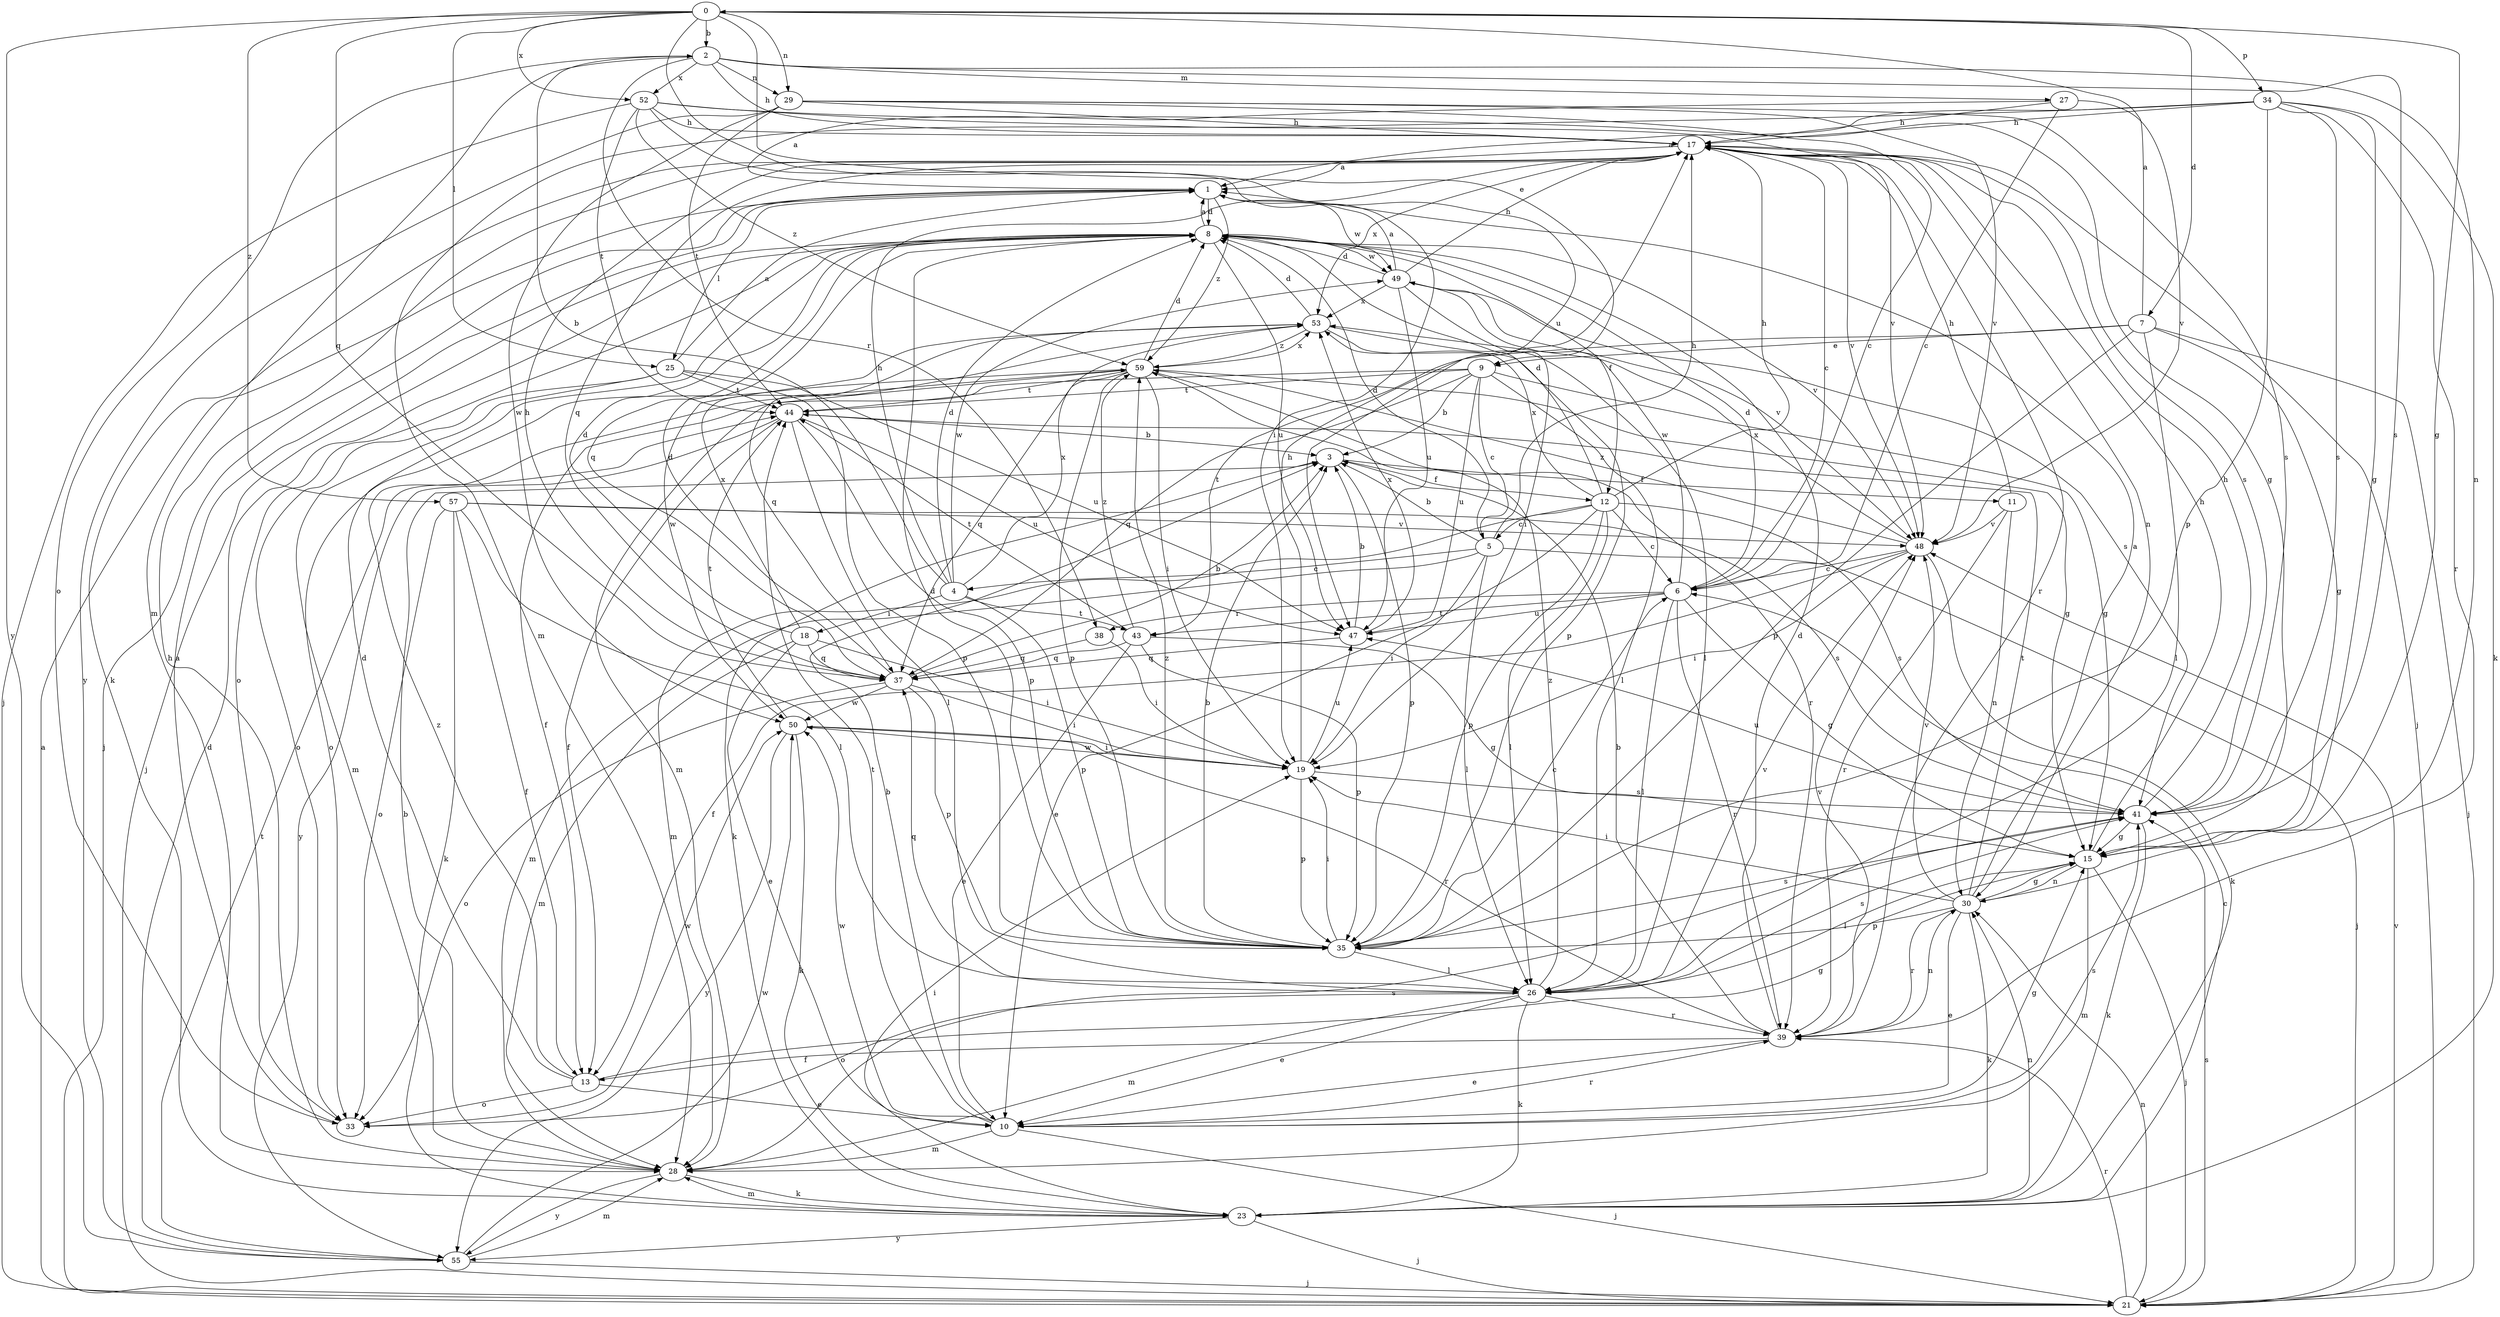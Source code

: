 strict digraph  {
0;
1;
2;
3;
4;
5;
6;
7;
8;
9;
10;
11;
12;
13;
15;
17;
18;
19;
21;
23;
25;
26;
27;
28;
29;
30;
33;
34;
35;
37;
38;
39;
41;
43;
44;
47;
48;
49;
50;
52;
53;
55;
57;
59;
0 -> 2  [label=b];
0 -> 7  [label=d];
0 -> 9  [label=e];
0 -> 15  [label=g];
0 -> 25  [label=l];
0 -> 29  [label=n];
0 -> 34  [label=p];
0 -> 37  [label=q];
0 -> 47  [label=u];
0 -> 52  [label=x];
0 -> 55  [label=y];
0 -> 57  [label=z];
1 -> 8  [label=d];
1 -> 21  [label=j];
1 -> 25  [label=l];
1 -> 49  [label=w];
1 -> 59  [label=z];
2 -> 17  [label=h];
2 -> 27  [label=m];
2 -> 28  [label=m];
2 -> 29  [label=n];
2 -> 30  [label=n];
2 -> 33  [label=o];
2 -> 38  [label=r];
2 -> 41  [label=s];
2 -> 52  [label=x];
3 -> 11  [label=f];
3 -> 12  [label=f];
3 -> 23  [label=k];
3 -> 35  [label=p];
4 -> 2  [label=b];
4 -> 8  [label=d];
4 -> 17  [label=h];
4 -> 18  [label=i];
4 -> 35  [label=p];
4 -> 43  [label=t];
4 -> 49  [label=w];
4 -> 53  [label=x];
5 -> 3  [label=b];
5 -> 4  [label=c];
5 -> 8  [label=d];
5 -> 17  [label=h];
5 -> 19  [label=i];
5 -> 21  [label=j];
5 -> 26  [label=l];
5 -> 28  [label=m];
6 -> 8  [label=d];
6 -> 15  [label=g];
6 -> 26  [label=l];
6 -> 38  [label=r];
6 -> 39  [label=r];
6 -> 43  [label=t];
6 -> 47  [label=u];
6 -> 49  [label=w];
7 -> 0  [label=a];
7 -> 9  [label=e];
7 -> 15  [label=g];
7 -> 21  [label=j];
7 -> 26  [label=l];
7 -> 35  [label=p];
7 -> 43  [label=t];
8 -> 1  [label=a];
8 -> 12  [label=f];
8 -> 21  [label=j];
8 -> 33  [label=o];
8 -> 37  [label=q];
8 -> 47  [label=u];
8 -> 48  [label=v];
8 -> 49  [label=w];
9 -> 3  [label=b];
9 -> 5  [label=c];
9 -> 13  [label=f];
9 -> 15  [label=g];
9 -> 26  [label=l];
9 -> 37  [label=q];
9 -> 44  [label=t];
9 -> 47  [label=u];
10 -> 3  [label=b];
10 -> 15  [label=g];
10 -> 21  [label=j];
10 -> 28  [label=m];
10 -> 39  [label=r];
10 -> 41  [label=s];
10 -> 44  [label=t];
10 -> 50  [label=w];
11 -> 17  [label=h];
11 -> 30  [label=n];
11 -> 39  [label=r];
11 -> 48  [label=v];
12 -> 5  [label=c];
12 -> 6  [label=c];
12 -> 8  [label=d];
12 -> 10  [label=e];
12 -> 17  [label=h];
12 -> 26  [label=l];
12 -> 28  [label=m];
12 -> 35  [label=p];
12 -> 41  [label=s];
12 -> 53  [label=x];
13 -> 8  [label=d];
13 -> 10  [label=e];
13 -> 15  [label=g];
13 -> 33  [label=o];
13 -> 59  [label=z];
15 -> 17  [label=h];
15 -> 21  [label=j];
15 -> 26  [label=l];
15 -> 28  [label=m];
15 -> 30  [label=n];
17 -> 1  [label=a];
17 -> 6  [label=c];
17 -> 21  [label=j];
17 -> 23  [label=k];
17 -> 30  [label=n];
17 -> 37  [label=q];
17 -> 39  [label=r];
17 -> 41  [label=s];
17 -> 48  [label=v];
17 -> 53  [label=x];
18 -> 8  [label=d];
18 -> 10  [label=e];
18 -> 19  [label=i];
18 -> 28  [label=m];
18 -> 37  [label=q];
18 -> 53  [label=x];
19 -> 17  [label=h];
19 -> 35  [label=p];
19 -> 41  [label=s];
19 -> 47  [label=u];
19 -> 50  [label=w];
21 -> 1  [label=a];
21 -> 30  [label=n];
21 -> 39  [label=r];
21 -> 41  [label=s];
21 -> 48  [label=v];
23 -> 6  [label=c];
23 -> 19  [label=i];
23 -> 21  [label=j];
23 -> 28  [label=m];
23 -> 30  [label=n];
23 -> 55  [label=y];
25 -> 1  [label=a];
25 -> 28  [label=m];
25 -> 33  [label=o];
25 -> 35  [label=p];
25 -> 44  [label=t];
25 -> 47  [label=u];
26 -> 10  [label=e];
26 -> 23  [label=k];
26 -> 28  [label=m];
26 -> 33  [label=o];
26 -> 37  [label=q];
26 -> 39  [label=r];
26 -> 41  [label=s];
26 -> 48  [label=v];
26 -> 59  [label=z];
27 -> 1  [label=a];
27 -> 6  [label=c];
27 -> 17  [label=h];
27 -> 48  [label=v];
28 -> 3  [label=b];
28 -> 17  [label=h];
28 -> 23  [label=k];
28 -> 41  [label=s];
28 -> 55  [label=y];
29 -> 6  [label=c];
29 -> 17  [label=h];
29 -> 41  [label=s];
29 -> 44  [label=t];
29 -> 48  [label=v];
29 -> 50  [label=w];
29 -> 55  [label=y];
30 -> 1  [label=a];
30 -> 10  [label=e];
30 -> 15  [label=g];
30 -> 19  [label=i];
30 -> 23  [label=k];
30 -> 35  [label=p];
30 -> 39  [label=r];
30 -> 44  [label=t];
30 -> 48  [label=v];
33 -> 1  [label=a];
33 -> 50  [label=w];
34 -> 1  [label=a];
34 -> 15  [label=g];
34 -> 17  [label=h];
34 -> 23  [label=k];
34 -> 28  [label=m];
34 -> 35  [label=p];
34 -> 39  [label=r];
34 -> 41  [label=s];
35 -> 3  [label=b];
35 -> 6  [label=c];
35 -> 8  [label=d];
35 -> 19  [label=i];
35 -> 26  [label=l];
35 -> 41  [label=s];
35 -> 59  [label=z];
37 -> 3  [label=b];
37 -> 8  [label=d];
37 -> 17  [label=h];
37 -> 19  [label=i];
37 -> 33  [label=o];
37 -> 35  [label=p];
37 -> 50  [label=w];
38 -> 19  [label=i];
38 -> 37  [label=q];
39 -> 3  [label=b];
39 -> 8  [label=d];
39 -> 10  [label=e];
39 -> 13  [label=f];
39 -> 30  [label=n];
39 -> 48  [label=v];
41 -> 15  [label=g];
41 -> 17  [label=h];
41 -> 23  [label=k];
41 -> 47  [label=u];
43 -> 10  [label=e];
43 -> 15  [label=g];
43 -> 35  [label=p];
43 -> 37  [label=q];
43 -> 44  [label=t];
43 -> 59  [label=z];
44 -> 3  [label=b];
44 -> 13  [label=f];
44 -> 26  [label=l];
44 -> 35  [label=p];
44 -> 47  [label=u];
44 -> 55  [label=y];
47 -> 3  [label=b];
47 -> 37  [label=q];
47 -> 53  [label=x];
48 -> 6  [label=c];
48 -> 13  [label=f];
48 -> 19  [label=i];
48 -> 23  [label=k];
48 -> 53  [label=x];
48 -> 59  [label=z];
49 -> 1  [label=a];
49 -> 8  [label=d];
49 -> 17  [label=h];
49 -> 19  [label=i];
49 -> 41  [label=s];
49 -> 47  [label=u];
49 -> 48  [label=v];
49 -> 53  [label=x];
50 -> 19  [label=i];
50 -> 23  [label=k];
50 -> 39  [label=r];
50 -> 44  [label=t];
50 -> 55  [label=y];
52 -> 15  [label=g];
52 -> 17  [label=h];
52 -> 19  [label=i];
52 -> 21  [label=j];
52 -> 44  [label=t];
52 -> 48  [label=v];
52 -> 59  [label=z];
53 -> 8  [label=d];
53 -> 26  [label=l];
53 -> 35  [label=p];
53 -> 37  [label=q];
53 -> 50  [label=w];
53 -> 59  [label=z];
55 -> 8  [label=d];
55 -> 21  [label=j];
55 -> 28  [label=m];
55 -> 44  [label=t];
55 -> 50  [label=w];
57 -> 13  [label=f];
57 -> 23  [label=k];
57 -> 26  [label=l];
57 -> 33  [label=o];
57 -> 41  [label=s];
57 -> 48  [label=v];
59 -> 8  [label=d];
59 -> 15  [label=g];
59 -> 19  [label=i];
59 -> 28  [label=m];
59 -> 33  [label=o];
59 -> 35  [label=p];
59 -> 37  [label=q];
59 -> 39  [label=r];
59 -> 44  [label=t];
59 -> 53  [label=x];
}
